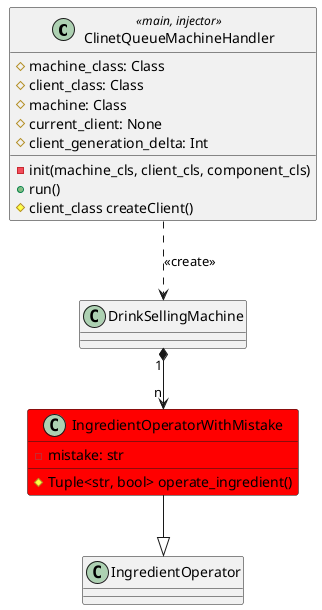 @startuml ext3

class ClinetQueueMachineHandler <<main, injector>> {
  # machine_class: Class
  # client_class: Class
  # machine: Class
  # current_client: None
  # client_generation_delta: Int

  - init(machine_cls, client_cls, component_cls)
  + run()
  # client_class createClient()
}

class DrinkSellingMachine
class IngredientOperator

ClinetQueueMachineHandler ..> DrinkSellingMachine: <<create>>

class IngredientOperatorWithMistake #red {
  - mistake: str

  # Tuple<str, bool> operate_ingredient()
}

DrinkSellingMachine "1" *--> "n" IngredientOperatorWithMistake
IngredientOperatorWithMistake --|> IngredientOperator


@enduml